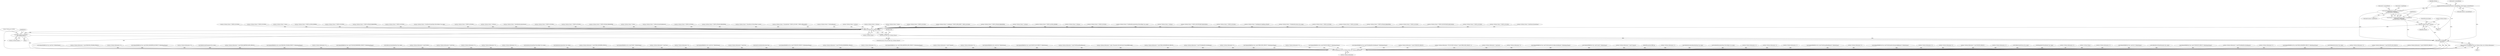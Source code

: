 digraph "0_VeraCrypt_f30f9339c9a0b9bbcc6f5ad38804af39db1f479e@pointer" {
"1001754" [label="(Call,EnsureNullTerminatedString (resolve->symLinkName, sizeof (resolve->symLinkName)))"];
"1001764" [label="(Call,SymbolicLinkToTarget (resolve->symLinkName,\n\t\t\t\t\tresolve->targetName,\n\t\t\t\t\tsizeof (resolve->targetName)))"];
"1001762" [label="(Call,ntStatus = SymbolicLinkToTarget (resolve->symLinkName,\n\t\t\t\t\tresolve->targetName,\n\t\t\t\t\tsizeof (resolve->targetName)))"];
"1001783" [label="(Call,Irp->IoStatus.Status = ntStatus)"];
"1003152" [label="(Call,NT_SUCCESS (Irp->IoStatus.Status))"];
"1003151" [label="(Call,!NT_SUCCESS (Irp->IoStatus.Status))"];
"1003180" [label="(Call,Dump (\"IOCTL error 0x%08x\n\", Irp->IoStatus.Status))"];
"1003188" [label="(Call,TCCompleteIrp (Irp, Irp->IoStatus.Status, Irp->IoStatus.Information))"];
"1003187" [label="(Return,return TCCompleteIrp (Irp, Irp->IoStatus.Status, Irp->IoStatus.Information);)"];
"1002891" [label="(Call,Irp->IoStatus.Status = STATUS_SUCCESS)"];
"1000281" [label="(Call,ValidateIOBufferSize (Irp, sizeof (int), ValidateOutput))"];
"1001754" [label="(Call,EnsureNullTerminatedString (resolve->symLinkName, sizeof (resolve->symLinkName)))"];
"1002900" [label="(Call,Irp->IoStatus.Status = StartDecoySystemWipe (DeviceObject, Irp, irpSp))"];
"1002422" [label="(Call,Irp->IoStatus.Status = STATUS_SUCCESS)"];
"1001775" [label="(Call,Irp->IoStatus.Information = sizeof (RESOLVE_SYMLINK_STRUCT))"];
"1001063" [label="(Call,Irp->IoStatus.Status = ntStatus)"];
"1002801" [label="(Call,Irp->IoStatus.Status = AbortBootEncryptionSetup())"];
"1001768" [label="(Call,resolve->targetName)"];
"1003062" [label="(Call,Irp->IoStatus.Information = 0)"];
"1001765" [label="(Call,resolve->symLinkName)"];
"1001790" [label="(ControlStructure,break;)"];
"1003163" [label="(Identifier,irpSp)"];
"1001436" [label="(Call,Irp->IoStatus.Status = STATUS_SUCCESS)"];
"1001755" [label="(Call,resolve->symLinkName)"];
"1001763" [label="(Identifier,ntStatus)"];
"1002098" [label="(Call,ValidateIOBufferSize (Irp, sizeof (DISK_GEOMETRY_EX_STRUCT), ValidateInputOutput))"];
"1001146" [label="(Call,Irp->IoStatus.Information = 0)"];
"1003015" [label="(Call,Irp->IoStatus.Status = STATUS_SUCCESS)"];
"1002853" [label="(Call,GetBootLoaderFingerprint (Irp, irpSp))"];
"1002014" [label="(Call,Irp->IoStatus.Information = sizeof (DISK_PARTITION_INFO_STRUCT))"];
"1001736" [label="(Call,ValidateIOBufferSize (Irp, sizeof (RESOLVE_SYMLINK_STRUCT), ValidateInputOutput))"];
"1001090" [label="(Call,Irp->IoStatus.Information = 0)"];
"1001459" [label="(Call,ValidateIOBufferSize (Irp, sizeof (VOLUME_PROPERTIES_STRUCT), ValidateInputOutput))"];
"1002951" [label="(Call,GetDecoySystemWipeStatus (Irp, irpSp))"];
"1003200" [label="(MethodReturn,NTSTATUS)"];
"1001771" [label="(Call,sizeof (resolve->targetName))"];
"1000166" [label="(Call,Irp->IoStatus.Information = sizeof (LONG))"];
"1000335" [label="(Call,Irp->IoStatus.Information = sizeof (int))"];
"1001047" [label="(Call,Irp->IoStatus.Status = STATUS_INVALID_PARAMETER)"];
"1002442" [label="(Call,Irp->IoStatus.Status = status)"];
"1002935" [label="(Call,Irp->IoStatus.Status = GetDecoySystemWipeResult())"];
"1000210" [label="(Call,Irp->IoStatus.Status = STATUS_SUCCESS)"];
"1001482" [label="(Call,Irp->IoStatus.Status = STATUS_INVALID_PARAMETER)"];
"1003167" [label="(Block,)"];
"1003045" [label="(Call,Irp->IoStatus.Information = 0)"];
"1003150" [label="(ControlStructure,if (!NT_SUCCESS (Irp->IoStatus.Status)))"];
"1002595" [label="(Call,Irp->IoStatus.Status = MountDevice (DeviceObject, mount))"];
"1002563" [label="(Call,Irp->IoStatus.Information = 0)"];
"1000772" [label="(Call,Irp->IoStatus.Information = 0)"];
"1002906" [label="(Call,StartDecoySystemWipe (DeviceObject, Irp, irpSp))"];
"1002817" [label="(Call,GetBootEncryptionStatus (Irp, irpSp))"];
"1002080" [label="(Call,Irp->IoStatus.Information = sizeof (DISK_GEOMETRY_STRUCT))"];
"1000147" [label="(Call,ValidateIOBufferSize (Irp, sizeof (LONG), ValidateOutput))"];
"1002883" [label="(Call,Irp->IoStatus.Information = sizeof (int))"];
"1002808" [label="(Call,Irp->IoStatus.Information = 0)"];
"1001789" [label="(Identifier,ntStatus)"];
"1000220" [label="(Call,ValidateIOBufferSize (Irp, sizeof (int), ValidateOutput))"];
"1000128" [label="(Block,)"];
"1001162" [label="(Call,Irp->IoStatus.Status = PortableMode ? STATUS_SUCCESS : STATUS_PIPE_EMPTY)"];
"1002829" [label="(Call,Irp->IoStatus.Status = GetSetupResult())"];
"1002088" [label="(Call,Irp->IoStatus.Status = ntStatus)"];
"1000263" [label="(Call,Irp->IoStatus.Information = sizeof (int))"];
"1000132" [label="(Call,IoGetCurrentIrpStackLocation (Irp))"];
"1002670" [label="(Call,ValidateIOBufferSize (Irp, sizeof (UNMOUNT_STRUCT), ValidateInputOutput))"];
"1003187" [label="(Return,return TCCompleteIrp (Irp, Irp->IoStatus.Status, Irp->IoStatus.Information);)"];
"1001725" [label="(Call,Irp->IoStatus.Information = sizeof (VOLUME_PROPERTIES_STRUCT))"];
"1000727" [label="(Call,Irp->IoStatus.Status = ntStatus)"];
"1002464" [label="(Call,Irp->IoStatus.Status = status)"];
"1002435" [label="(Call,Irp->IoStatus.Information = 0)"];
"1001793" [label="(Call,ValidateIOBufferSize (Irp, sizeof (DISK_PARTITION_INFO_STRUCT), ValidateInputOutput))"];
"1003118" [label="(Call,Irp->IoStatus.Information = sizeof (*request))"];
"1001054" [label="(Call,Irp->IoStatus.Information = 0)"];
"1003195" [label="(Call,Irp->IoStatus.Information)"];
"1002864" [label="(Call,ValidateIOBufferSize (Irp, sizeof (int), ValidateOutput))"];
"1001182" [label="(Call,ValidateIOBufferSize (Irp, sizeof (MOUNT_LIST_STRUCT), ValidateOutput))"];
"1003007" [label="(Call,Irp->IoStatus.Information = sizeof (GetWarningFlagsRequest))"];
"1002773" [label="(Call,Irp->IoStatus.Status = STATUS_SUCCESS)"];
"1001443" [label="(Call,Irp->IoStatus.Information = irpSp->Parameters.DeviceIoControl.OutputBufferLength)"];
"1002296" [label="(Call,Irp->IoStatus.Information = sizeof (DISK_GEOMETRY_EX_STRUCT))"];
"1003151" [label="(Call,!NT_SUCCESS (Irp->IoStatus.Status))"];
"1002414" [label="(Call,Irp->IoStatus.Information = sizeof (ProbeRealDriveSizeRequest))"];
"1001783" [label="(Call,Irp->IoStatus.Status = ntStatus)"];
"1003152" [label="(Call,NT_SUCCESS (Irp->IoStatus.Status))"];
"1003182" [label="(Call,Irp->IoStatus.Status)"];
"1002926" [label="(Call,Irp->IoStatus.Information = 0)"];
"1000374" [label="(Call,ValidateIOBufferSize (Irp, sizeof (OPEN_TEST_STRUCT), ValidateInputOutput))"];
"1001116" [label="(Call,Irp->IoStatus.Status = cacheEmpty ? STATUS_PIPE_EMPTY : STATUS_SUCCESS)"];
"1001752" [label="(Block,)"];
"1003189" [label="(Identifier,Irp)"];
"1001172" [label="(Call,Irp->IoStatus.Information = 0)"];
"1002474" [label="(Call,ValidateIOBufferSize (Irp, sizeof (MOUNT_STRUCT), ValidateInputOutput))"];
"1002330" [label="(Call,ValidateIOBufferSize (Irp, sizeof (ProbeRealDriveSizeRequest), ValidateInputOutput))"];
"1002722" [label="(Call,Irp->IoStatus.Information = sizeof (UNMOUNT_STRUCT))"];
"1000715" [label="(Call,Irp->IoStatus.Information = NT_SUCCESS (ntStatus) ? sizeof (OPEN_TEST_STRUCT) : 0)"];
"1002556" [label="(Call,Irp->IoStatus.Status = STATUS_INVALID_PARAMETER)"];
"1002022" [label="(Call,Irp->IoStatus.Status = ntStatus)"];
"1000202" [label="(Call,Irp->IoStatus.Information = sizeof (int))"];
"1002822" [label="(Call,Irp->IoStatus.Information = 0)"];
"1003038" [label="(Call,Irp->IoStatus.Status = STATUS_ACCESS_DENIED)"];
"1001784" [label="(Call,Irp->IoStatus.Status)"];
"1001083" [label="(Call,Irp->IoStatus.Status = ntStatus)"];
"1001764" [label="(Call,SymbolicLinkToTarget (resolve->symLinkName,\n\t\t\t\t\tresolve->targetName,\n\t\t\t\t\tsizeof (resolve->targetName)))"];
"1002730" [label="(Call,Irp->IoStatus.Status = STATUS_SUCCESS)"];
"1000758" [label="(Call,ValidateIOBufferSize (Irp, sizeof (GetSystemDriveConfigurationRequest), ValidateInputOutput))"];
"1001406" [label="(Call,ValidateIOBufferSize (Irp, sizeof (uint32), ValidateOutput))"];
"1001036" [label="(Call,Irp->IoStatus.Information = sizeof (*request))"];
"1002782" [label="(Call,Irp->IoStatus.Status = StartBootEncryptionSetup (DeviceObject, Irp, irpSp))"];
"1001758" [label="(Call,sizeof (resolve->symLinkName))"];
"1002304" [label="(Call,Irp->IoStatus.Status = ntStatus)"];
"1000127" [label="(MethodParameterIn,PIRP Irp)"];
"1002910" [label="(Call,Irp->IoStatus.Information = 0)"];
"1002313" [label="(Call,Irp->IoStatus.Status = STATUS_INSUFFICIENT_RESOURCES)"];
"1001778" [label="(Identifier,Irp)"];
"1002858" [label="(Call,GetBootEncryptionAlgorithmName (Irp, irpSp))"];
"1003153" [label="(Call,Irp->IoStatus.Status)"];
"1001100" [label="(Call,Irp->IoStatus.Status = STATUS_SUCCESS)"];
"1003054" [label="(Call,Irp->IoStatus.Status = ReadRegistryConfigFlags (FALSE))"];
"1002788" [label="(Call,StartBootEncryptionSetup (DeviceObject, Irp, irpSp))"];
"1001126" [label="(Call,Irp->IoStatus.Information = 0)"];
"1002965" [label="(Call,Irp->IoStatus.Information = 0)"];
"1002956" [label="(Call,Irp->IoStatus.Status = WriteBootDriveSector (Irp, irpSp))"];
"1002792" [label="(Call,Irp->IoStatus.Information = 0)"];
"1002975" [label="(Call,ValidateIOBufferSize (Irp, sizeof (GetWarningFlagsRequest), ValidateOutput))"];
"1003136" [label="(Call,Irp->IoStatus.Information = 0)"];
"1003073" [label="(Call,ValidateIOBufferSize (Irp, sizeof (GetSystemDriveDumpConfigRequest), ValidateOutput))"];
"1003188" [label="(Call,TCCompleteIrp (Irp, Irp->IoStatus.Status, Irp->IoStatus.Information))"];
"1003111" [label="(Call,Irp->IoStatus.Status = STATUS_SUCCESS)"];
"1002942" [label="(Call,Irp->IoStatus.Information = 0)"];
"1001718" [label="(Call,Irp->IoStatus.Status = STATUS_SUCCESS)"];
"1003129" [label="(Call,Irp->IoStatus.Status = STATUS_INVALID_PARAMETER)"];
"1001070" [label="(Call,Irp->IoStatus.Information = 0)"];
"1003030" [label="(Call,Irp->IoStatus.Status = STATUS_SUCCESS)"];
"1002587" [label="(Call,Irp->IoStatus.Information = sizeof (MOUNT_STRUCT))"];
"1000847" [label="(Call,Irp->IoStatus.Information = 0)"];
"1000840" [label="(Call,Irp->IoStatus.Status = STATUS_INSUFFICIENT_RESOURCES)"];
"1002843" [label="(Call,GetBootLoaderVersion (Irp, irpSp))"];
"1003181" [label="(Literal,\"IOCTL error 0x%08x\n\")"];
"1002848" [label="(Call,ReopenBootVolumeHeader (Irp, irpSp))"];
"1001489" [label="(Call,Irp->IoStatus.Information = 0)"];
"1003190" [label="(Call,Irp->IoStatus.Status)"];
"1000174" [label="(Call,Irp->IoStatus.Status = STATUS_SUCCESS)"];
"1001388" [label="(Call,Irp->IoStatus.Status = STATUS_SUCCESS)"];
"1002919" [label="(Call,Irp->IoStatus.Status = AbortDecoySystemWipe())"];
"1003180" [label="(Call,Dump (\"IOCTL error 0x%08x\n\", Irp->IoStatus.Status))"];
"1002379" [label="(Call,Irp->IoStatus.Information = 0)"];
"1001029" [label="(Call,Irp->IoStatus.Status = STATUS_SUCCESS)"];
"1001762" [label="(Call,ntStatus = SymbolicLinkToTarget (resolve->symLinkName,\n\t\t\t\t\tresolve->targetName,\n\t\t\t\t\tsizeof (resolve->targetName)))"];
"1000184" [label="(Call,ValidateIOBufferSize (Irp, sizeof (int), ValidateOutput))"];
"1002838" [label="(Call,GetBootDriveVolumeProperties (Irp, irpSp))"];
"1000271" [label="(Call,Irp->IoStatus.Status = STATUS_SUCCESS)"];
"1002740" [label="(Call,ValidateIOBufferSize (Irp, sizeof (UNMOUNT_STRUCT), ValidateInputOutput))"];
"1002456" [label="(Call,Irp->IoStatus.Information = sizeof (ProbeRealDriveSizeRequest))"];
"1002320" [label="(Call,Irp->IoStatus.Information = 0)"];
"1002386" [label="(Call,Irp->IoStatus.Status = status)"];
"1002032" [label="(Call,ValidateIOBufferSize (Irp, sizeof (DISK_GEOMETRY_STRUCT), ValidateInputOutput))"];
"1001139" [label="(Call,Irp->IoStatus.Status = STATUS_ACCESS_DENIED)"];
"1002962" [label="(Call,WriteBootDriveSector (Irp, irpSp))"];
"1000343" [label="(Call,Irp->IoStatus.Status = STATUS_SUCCESS)"];
"1001107" [label="(Call,Irp->IoStatus.Information = 0)"];
"1000765" [label="(Call,Irp->IoStatus.Status = STATUS_INVALID_PARAMETER)"];
"1001395" [label="(Call,Irp->IoStatus.Information = sizeof (MOUNT_LIST_STRUCT))"];
"1002765" [label="(Call,Irp->IoStatus.Information = sizeof (UNMOUNT_STRUCT))"];
"1001754" -> "1001752"  [label="AST: "];
"1001754" -> "1001758"  [label="CFG: "];
"1001755" -> "1001754"  [label="AST: "];
"1001758" -> "1001754"  [label="AST: "];
"1001763" -> "1001754"  [label="CFG: "];
"1001754" -> "1003200"  [label="DDG: "];
"1001754" -> "1001764"  [label="DDG: "];
"1001764" -> "1001762"  [label="AST: "];
"1001764" -> "1001771"  [label="CFG: "];
"1001765" -> "1001764"  [label="AST: "];
"1001768" -> "1001764"  [label="AST: "];
"1001771" -> "1001764"  [label="AST: "];
"1001762" -> "1001764"  [label="CFG: "];
"1001764" -> "1003200"  [label="DDG: "];
"1001764" -> "1003200"  [label="DDG: "];
"1001764" -> "1001762"  [label="DDG: "];
"1001764" -> "1001762"  [label="DDG: "];
"1001762" -> "1001752"  [label="AST: "];
"1001763" -> "1001762"  [label="AST: "];
"1001778" -> "1001762"  [label="CFG: "];
"1001762" -> "1003200"  [label="DDG: "];
"1001762" -> "1001783"  [label="DDG: "];
"1001783" -> "1001752"  [label="AST: "];
"1001783" -> "1001789"  [label="CFG: "];
"1001784" -> "1001783"  [label="AST: "];
"1001789" -> "1001783"  [label="AST: "];
"1001790" -> "1001783"  [label="CFG: "];
"1001783" -> "1003200"  [label="DDG: "];
"1001783" -> "1003152"  [label="DDG: "];
"1003152" -> "1003151"  [label="AST: "];
"1003152" -> "1003153"  [label="CFG: "];
"1003153" -> "1003152"  [label="AST: "];
"1003151" -> "1003152"  [label="CFG: "];
"1003152" -> "1003151"  [label="DDG: "];
"1002891" -> "1003152"  [label="DDG: "];
"1000343" -> "1003152"  [label="DDG: "];
"1003111" -> "1003152"  [label="DDG: "];
"1001436" -> "1003152"  [label="DDG: "];
"1002442" -> "1003152"  [label="DDG: "];
"1002386" -> "1003152"  [label="DDG: "];
"1001047" -> "1003152"  [label="DDG: "];
"1002313" -> "1003152"  [label="DDG: "];
"1001063" -> "1003152"  [label="DDG: "];
"1002935" -> "1003152"  [label="DDG: "];
"1001083" -> "1003152"  [label="DDG: "];
"1002782" -> "1003152"  [label="DDG: "];
"1000271" -> "1003152"  [label="DDG: "];
"1000727" -> "1003152"  [label="DDG: "];
"1002801" -> "1003152"  [label="DDG: "];
"1001162" -> "1003152"  [label="DDG: "];
"1002919" -> "1003152"  [label="DDG: "];
"1002730" -> "1003152"  [label="DDG: "];
"1001139" -> "1003152"  [label="DDG: "];
"1002773" -> "1003152"  [label="DDG: "];
"1002022" -> "1003152"  [label="DDG: "];
"1003054" -> "1003152"  [label="DDG: "];
"1003038" -> "1003152"  [label="DDG: "];
"1001718" -> "1003152"  [label="DDG: "];
"1002900" -> "1003152"  [label="DDG: "];
"1000765" -> "1003152"  [label="DDG: "];
"1002595" -> "1003152"  [label="DDG: "];
"1001029" -> "1003152"  [label="DDG: "];
"1003015" -> "1003152"  [label="DDG: "];
"1002088" -> "1003152"  [label="DDG: "];
"1001482" -> "1003152"  [label="DDG: "];
"1000210" -> "1003152"  [label="DDG: "];
"1001388" -> "1003152"  [label="DDG: "];
"1002304" -> "1003152"  [label="DDG: "];
"1003129" -> "1003152"  [label="DDG: "];
"1001100" -> "1003152"  [label="DDG: "];
"1002556" -> "1003152"  [label="DDG: "];
"1002422" -> "1003152"  [label="DDG: "];
"1000174" -> "1003152"  [label="DDG: "];
"1000840" -> "1003152"  [label="DDG: "];
"1003030" -> "1003152"  [label="DDG: "];
"1001116" -> "1003152"  [label="DDG: "];
"1002956" -> "1003152"  [label="DDG: "];
"1002464" -> "1003152"  [label="DDG: "];
"1002829" -> "1003152"  [label="DDG: "];
"1003152" -> "1003180"  [label="DDG: "];
"1003152" -> "1003188"  [label="DDG: "];
"1003151" -> "1003150"  [label="AST: "];
"1003163" -> "1003151"  [label="CFG: "];
"1003189" -> "1003151"  [label="CFG: "];
"1003151" -> "1003200"  [label="DDG: "];
"1003151" -> "1003200"  [label="DDG: "];
"1003180" -> "1003167"  [label="AST: "];
"1003180" -> "1003182"  [label="CFG: "];
"1003181" -> "1003180"  [label="AST: "];
"1003182" -> "1003180"  [label="AST: "];
"1003189" -> "1003180"  [label="CFG: "];
"1003180" -> "1003200"  [label="DDG: "];
"1003180" -> "1003188"  [label="DDG: "];
"1003188" -> "1003187"  [label="AST: "];
"1003188" -> "1003195"  [label="CFG: "];
"1003189" -> "1003188"  [label="AST: "];
"1003190" -> "1003188"  [label="AST: "];
"1003195" -> "1003188"  [label="AST: "];
"1003187" -> "1003188"  [label="CFG: "];
"1003188" -> "1003200"  [label="DDG: "];
"1003188" -> "1003200"  [label="DDG: "];
"1003188" -> "1003200"  [label="DDG: "];
"1003188" -> "1003200"  [label="DDG: "];
"1003188" -> "1003187"  [label="DDG: "];
"1000184" -> "1003188"  [label="DDG: "];
"1002906" -> "1003188"  [label="DDG: "];
"1002838" -> "1003188"  [label="DDG: "];
"1002951" -> "1003188"  [label="DDG: "];
"1002098" -> "1003188"  [label="DDG: "];
"1000147" -> "1003188"  [label="DDG: "];
"1001736" -> "1003188"  [label="DDG: "];
"1002670" -> "1003188"  [label="DDG: "];
"1002962" -> "1003188"  [label="DDG: "];
"1002858" -> "1003188"  [label="DDG: "];
"1002032" -> "1003188"  [label="DDG: "];
"1002330" -> "1003188"  [label="DDG: "];
"1000220" -> "1003188"  [label="DDG: "];
"1001459" -> "1003188"  [label="DDG: "];
"1000374" -> "1003188"  [label="DDG: "];
"1002848" -> "1003188"  [label="DDG: "];
"1000281" -> "1003188"  [label="DDG: "];
"1002474" -> "1003188"  [label="DDG: "];
"1002817" -> "1003188"  [label="DDG: "];
"1002788" -> "1003188"  [label="DDG: "];
"1002864" -> "1003188"  [label="DDG: "];
"1002843" -> "1003188"  [label="DDG: "];
"1001182" -> "1003188"  [label="DDG: "];
"1001793" -> "1003188"  [label="DDG: "];
"1000758" -> "1003188"  [label="DDG: "];
"1003073" -> "1003188"  [label="DDG: "];
"1000132" -> "1003188"  [label="DDG: "];
"1002740" -> "1003188"  [label="DDG: "];
"1002975" -> "1003188"  [label="DDG: "];
"1001406" -> "1003188"  [label="DDG: "];
"1002853" -> "1003188"  [label="DDG: "];
"1000127" -> "1003188"  [label="DDG: "];
"1002014" -> "1003188"  [label="DDG: "];
"1001054" -> "1003188"  [label="DDG: "];
"1002456" -> "1003188"  [label="DDG: "];
"1001172" -> "1003188"  [label="DDG: "];
"1002926" -> "1003188"  [label="DDG: "];
"1002808" -> "1003188"  [label="DDG: "];
"1002563" -> "1003188"  [label="DDG: "];
"1001725" -> "1003188"  [label="DDG: "];
"1002965" -> "1003188"  [label="DDG: "];
"1000715" -> "1003188"  [label="DDG: "];
"1002722" -> "1003188"  [label="DDG: "];
"1000335" -> "1003188"  [label="DDG: "];
"1000772" -> "1003188"  [label="DDG: "];
"1001126" -> "1003188"  [label="DDG: "];
"1003136" -> "1003188"  [label="DDG: "];
"1003118" -> "1003188"  [label="DDG: "];
"1002414" -> "1003188"  [label="DDG: "];
"1001107" -> "1003188"  [label="DDG: "];
"1002080" -> "1003188"  [label="DDG: "];
"1002765" -> "1003188"  [label="DDG: "];
"1002296" -> "1003188"  [label="DDG: "];
"1002320" -> "1003188"  [label="DDG: "];
"1000166" -> "1003188"  [label="DDG: "];
"1001443" -> "1003188"  [label="DDG: "];
"1002587" -> "1003188"  [label="DDG: "];
"1001090" -> "1003188"  [label="DDG: "];
"1002792" -> "1003188"  [label="DDG: "];
"1000263" -> "1003188"  [label="DDG: "];
"1000202" -> "1003188"  [label="DDG: "];
"1002942" -> "1003188"  [label="DDG: "];
"1000847" -> "1003188"  [label="DDG: "];
"1003045" -> "1003188"  [label="DDG: "];
"1003007" -> "1003188"  [label="DDG: "];
"1002883" -> "1003188"  [label="DDG: "];
"1002435" -> "1003188"  [label="DDG: "];
"1002379" -> "1003188"  [label="DDG: "];
"1001036" -> "1003188"  [label="DDG: "];
"1002910" -> "1003188"  [label="DDG: "];
"1003062" -> "1003188"  [label="DDG: "];
"1002822" -> "1003188"  [label="DDG: "];
"1001146" -> "1003188"  [label="DDG: "];
"1001070" -> "1003188"  [label="DDG: "];
"1001489" -> "1003188"  [label="DDG: "];
"1001775" -> "1003188"  [label="DDG: "];
"1001395" -> "1003188"  [label="DDG: "];
"1003187" -> "1000128"  [label="AST: "];
"1003200" -> "1003187"  [label="CFG: "];
"1003187" -> "1003200"  [label="DDG: "];
}
